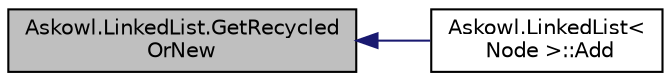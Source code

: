 digraph "Askowl.LinkedList.GetRecycledOrNew"
{
 // INTERACTIVE_SVG=YES
  bgcolor="transparent";
  edge [fontname="Helvetica",fontsize="10",labelfontname="Helvetica",labelfontsize="10"];
  node [fontname="Helvetica",fontsize="10",shape=record];
  rankdir="LR";
  Node14 [label="Askowl.LinkedList.GetRecycled\lOrNew",height=0.2,width=0.4,color="black", fillcolor="grey75", style="filled", fontcolor="black"];
  Node14 -> Node15 [dir="back",color="midnightblue",fontsize="10",style="solid",fontname="Helvetica"];
  Node15 [label="Askowl.LinkedList\<\l Node \>::Add",height=0.2,width=0.4,color="black",URL="$class_askowl_1_1_linked_list.html#a0fe255bc0541a198d77bef862b61b032",tooltip="Add an Item to a List "];
}
